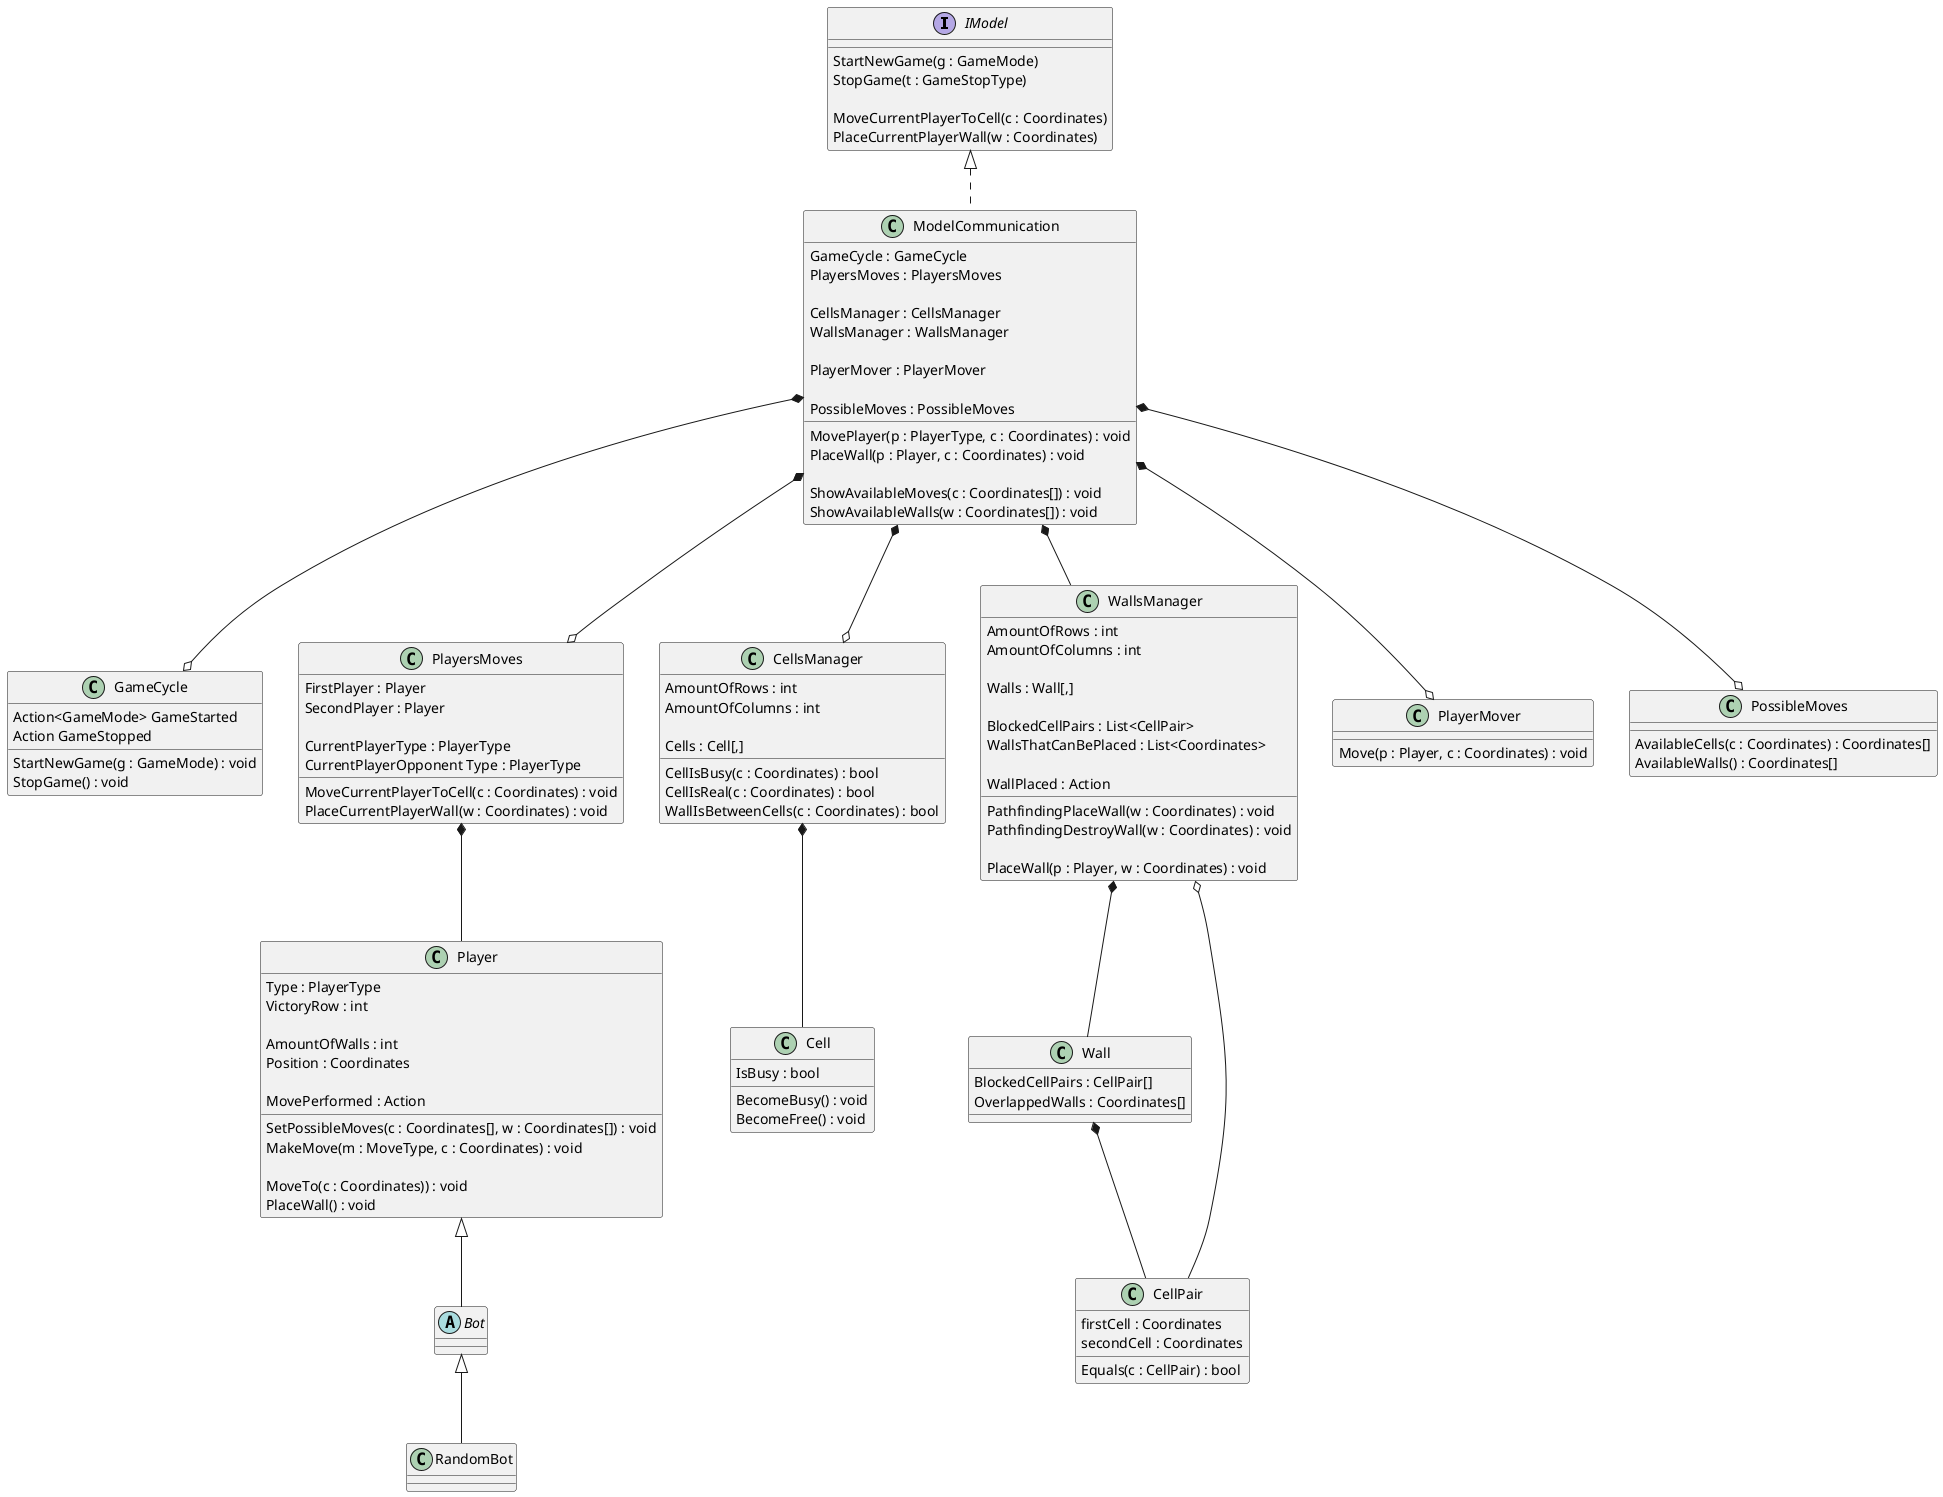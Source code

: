 ﻿@startuml

interface IModel
{
    StartNewGame(g : GameMode)
    StopGame(t : GameStopType)
    
    MoveCurrentPlayerToCell(c : Coordinates)
    PlaceCurrentPlayerWall(w : Coordinates)
}
class ModelCommunication
{    
    GameCycle : GameCycle
    PlayersMoves : PlayersMoves
    
    CellsManager : CellsManager
    WallsManager : WallsManager
    
    PlayerMover : PlayerMover
    
    PossibleMoves : PossibleMoves
    
    MovePlayer(p : PlayerType, c : Coordinates) : void
    PlaceWall(p : Player, c : Coordinates) : void

    ShowAvailableMoves(c : Coordinates[]) : void
    ShowAvailableWalls(w : Coordinates[]) : void
}

class GameCycle
{
    Action<GameMode> GameStarted
    Action GameStopped

    StartNewGame(g : GameMode) : void
    StopGame() : void
}

class PlayersMoves
{
    FirstPlayer : Player
    SecondPlayer : Player
   
   CurrentPlayerType : PlayerType
   CurrentPlayerOpponent Type : PlayerType

    MoveCurrentPlayerToCell(c : Coordinates) : void
    PlaceCurrentPlayerWall(w : Coordinates) : void
}
class Player
{
    Type : PlayerType
    VictoryRow : int

    AmountOfWalls : int
    Position : Coordinates
    
    MovePerformed : Action
    
    SetPossibleMoves(c : Coordinates[], w : Coordinates[]) : void
    MakeMove(m : MoveType, c : Coordinates) : void
    
    MoveTo(c : Coordinates)) : void
    PlaceWall() : void
}
abstract class Bot
class RandomBot

class CellsManager
{
    AmountOfRows : int
    AmountOfColumns : int

    Cells : Cell[,]

    CellIsBusy(c : Coordinates) : bool
    CellIsReal(c : Coordinates) : bool
    WallIsBetweenCells(c : Coordinates) : bool
}
class Cell
{
    IsBusy : bool
    
    BecomeBusy() : void
    BecomeFree() : void
}

class WallsManager
{
    AmountOfRows : int
    AmountOfColumns : int

    Walls : Wall[,]
    
    BlockedCellPairs : List<CellPair>
    WallsThatCanBePlaced : List<Coordinates>
    
    WallPlaced : Action
    
    PathfindingPlaceWall(w : Coordinates) : void
    PathfindingDestroyWall(w : Coordinates) : void
    
    PlaceWall(p : Player, w : Coordinates) : void
}
class Wall
{
    BlockedCellPairs : CellPair[]
    OverlappedWalls : Coordinates[]
}
class CellPair
{
    firstCell : Coordinates
    secondCell : Coordinates
    
    Equals(c : CellPair) : bool
}

class PlayerMover
{
    Move(p : Player, c : Coordinates) : void
}

class PossibleMoves
{
    AvailableCells(c : Coordinates) : Coordinates[]
    AvailableWalls() : Coordinates[]
}


IModel <|.. ModelCommunication

ModelCommunication *--o GameCycle

ModelCommunication *--o PlayersMoves
PlayersMoves *-- Player
Player <|-- Bot
Bot <|-- RandomBot

ModelCommunication *--o CellsManager
CellsManager *-- Cell

ModelCommunication *-- WallsManager
WallsManager *-- Wall
WallsManager o-- CellPair
Wall *-- CellPair

ModelCommunication *--o PlayerMover

ModelCommunication *--o PossibleMoves

@enduml